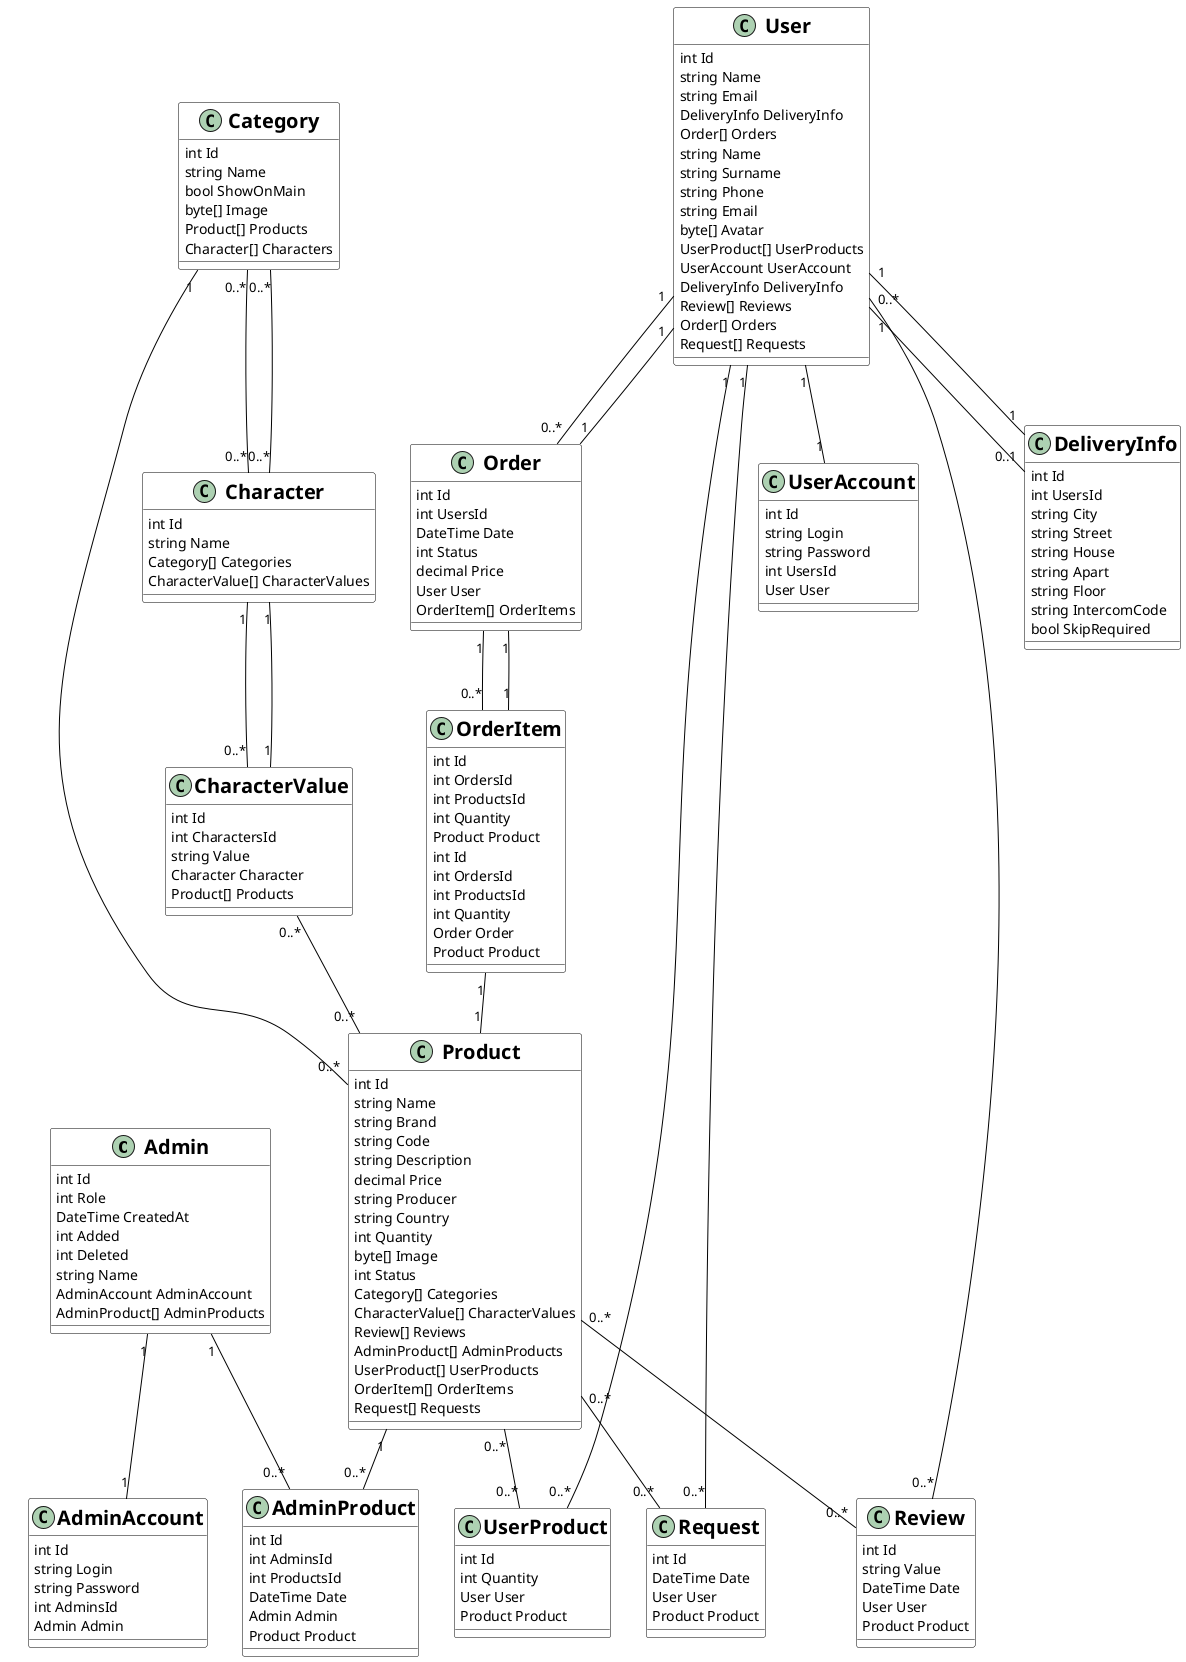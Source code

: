 @startuml т

skinparam class {
    BackgroundColor White
    BorderColor Black
    ArrowColor Black
    FontName Arial
    FontSize 20
    FontStyle Bold
}

class Admin {
    int Id
    int Role
    DateTime CreatedAt
    int Added
    int Deleted
    string Name
    AdminAccount AdminAccount
    AdminProduct[] AdminProducts
}

class AdminAccount {
    int Id
    string Login
    string Password
    int AdminsId
    Admin Admin
}

class AdminProduct {
    int Id
    int AdminsId
    int ProductsId
    DateTime Date
    Admin Admin
    Product Product
}

class Product {
    int Id
    string Name
    string Brand
    string Code
    string Description
    decimal Price
    string Producer
    string Country
    int Quantity
    byte[] Image
    int Status
    Category[] Categories
    CharacterValue[] CharacterValues
    Review[] Reviews
    AdminProduct[] AdminProducts
    UserProduct[] UserProducts
    OrderItem[] OrderItems
    Request[] Requests
}

class OrderItem {
    int Id
    int OrdersId
    int ProductsId
    int Quantity
    Product Product
}

class Category {
    int Id
    string Name
    bool ShowOnMain
    byte[] Image
    Product[] Products
    Character[] Characters
}

class Character {
    int Id
    string Name
    Category[] Categories
    CharacterValue[] CharacterValues
}

class CharacterValue {
    int Id
    int CharactersId
    string Value
    Character Character
    Product[] Products
}

class DeliveryInfo {
    int Id
    int UsersId
    string City
    string Street
    string House
    string Apart
    string Floor
    string IntercomCode
    bool SkipRequired
}

class Order {
    int Id
    int UsersId
    DateTime Date
    int Status
    decimal Price
    User User
    OrderItem[] OrderItems
}

class OrderItem {
    int Id
    int OrdersId
    int ProductsId
    int Quantity
    Order Order
    Product Product
}

class User {
    int Id
    string Name
    string Email
    DeliveryInfo DeliveryInfo
    Order[] Orders
}

class Request {
    int Id
    DateTime Date
    User User
    Product Product
}

class Review{
    int Id
    string Value
    DateTime Date
    User User
    Product Product
}

class User{
    string Name
    string Surname
    string Phone
    string Email
    byte[] Avatar
    UserProduct[] UserProducts
    UserAccount UserAccount
    DeliveryInfo DeliveryInfo
    Review[] Reviews
    Order[] Orders
    Request[] Requests
}

class UserProduct{
    int Id
    int Quantity
    User User
    Product Product
}

class UserAccount {
    int Id
    string Login
    string Password
    int UsersId
    User User
}


Admin "1" -- "1" AdminAccount 
Admin "1" -- "0..*" AdminProduct 
Product "1" -- "0..*" AdminProduct
Product "0..*" -- "0..*" Request
Product "0..*" -- "0..*" Review
Product "0..*" -- "0..*" UserProduct
Category "1" -- "0..*" Product 
Category "0..*" -- "0..*" Character
Character "1" -- "0..*" CharacterValue
CharacterValue "1" -- "1" Character 
CharacterValue "0..*" -- "0..*" Product
Character "0..*" -- "0..*" Category 
DeliveryInfo "1" -- "1" User 
Order "1" -- "1" User 
Order "1" -- "0..*" OrderItem
OrderItem "1" -- "1" Order 
OrderItem "1" -- "1" Product
User "1" -- "0..1" DeliveryInfo
User "1" -- "0..*" Order 
User "1" -- "0..*" Request
User "0..*" -- "0..*" Review
User "1" -- "1" UserAccount
User "1" -- "0..*" UserProduct


@enduml